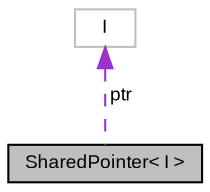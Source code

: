 digraph "SharedPointer&lt; I &gt;"
{
  bgcolor="transparent";
  edge [fontname="Arial",fontsize="9",labelfontname="Arial",labelfontsize="9"];
  node [fontname="Arial",fontsize="9",shape=record];
  Node1 [label="SharedPointer\< I \>",height=0.2,width=0.4,color="black", fillcolor="grey75", style="filled" fontcolor="black"];
  Node2 -> Node1 [dir="back",color="darkorchid3",fontsize="9",style="dashed",label=" ptr" ,fontname="Arial"];
  Node2 [label="I",height=0.2,width=0.4,color="grey75"];
}
